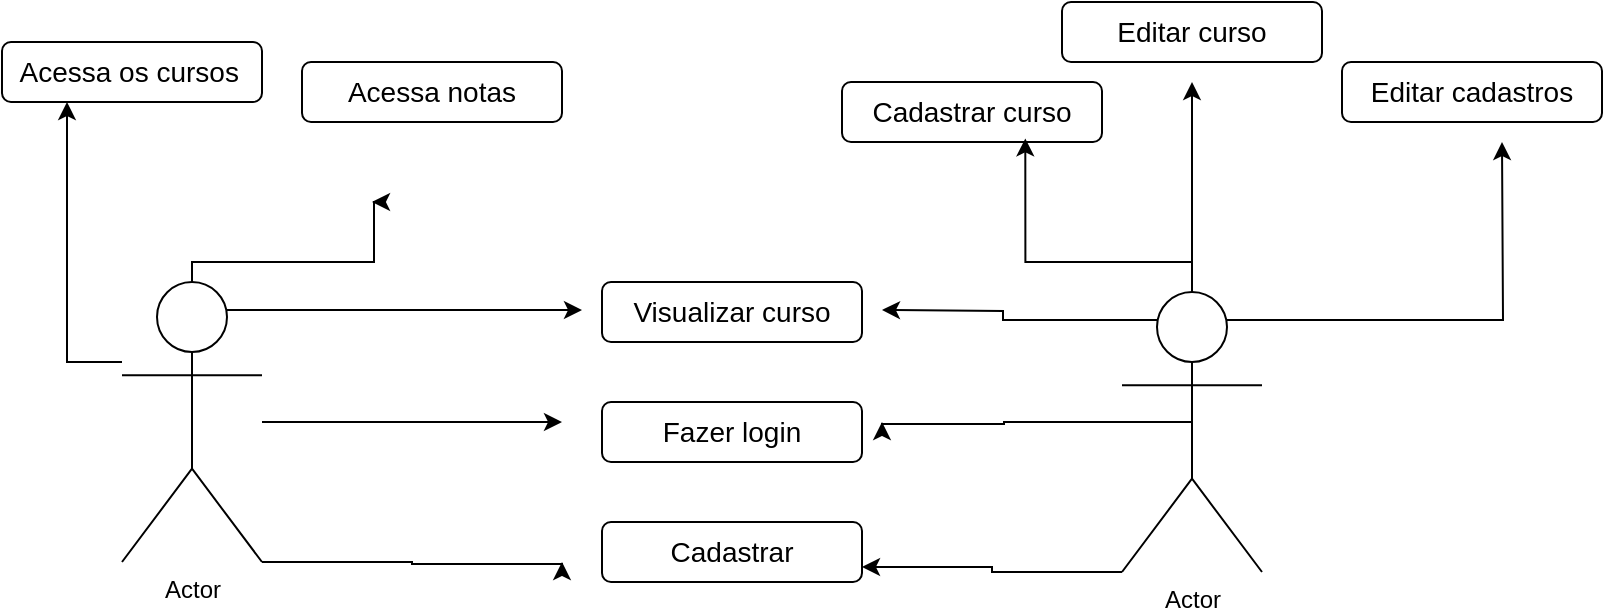 <mxfile version="24.7.17">
  <diagram id="C5RBs43oDa-KdzZeNtuy" name="Page-1">
    <mxGraphModel dx="1050" dy="557" grid="1" gridSize="10" guides="1" tooltips="1" connect="1" arrows="1" fold="1" page="1" pageScale="1" pageWidth="827" pageHeight="1169" math="0" shadow="0">
      <root>
        <mxCell id="WIyWlLk6GJQsqaUBKTNV-0" />
        <mxCell id="WIyWlLk6GJQsqaUBKTNV-1" parent="WIyWlLk6GJQsqaUBKTNV-0" />
        <mxCell id="-U5rZw4N5OpoogoJlcsz-3" style="edgeStyle=orthogonalEdgeStyle;rounded=0;orthogonalLoop=1;jettySize=auto;html=1;entryX=0.25;entryY=1;entryDx=0;entryDy=0;" edge="1" parent="WIyWlLk6GJQsqaUBKTNV-1" source="-U5rZw4N5OpoogoJlcsz-0" target="-U5rZw4N5OpoogoJlcsz-2">
          <mxGeometry relative="1" as="geometry">
            <mxPoint x="60" y="230" as="targetPoint" />
            <Array as="points">
              <mxPoint x="53" y="300" />
            </Array>
          </mxGeometry>
        </mxCell>
        <mxCell id="-U5rZw4N5OpoogoJlcsz-7" style="edgeStyle=orthogonalEdgeStyle;rounded=0;orthogonalLoop=1;jettySize=auto;html=1;" edge="1" parent="WIyWlLk6GJQsqaUBKTNV-1" source="-U5rZw4N5OpoogoJlcsz-0">
          <mxGeometry relative="1" as="geometry">
            <mxPoint x="205" y="220" as="targetPoint" />
            <Array as="points">
              <mxPoint x="115" y="250" />
              <mxPoint x="206" y="250" />
            </Array>
          </mxGeometry>
        </mxCell>
        <mxCell id="-U5rZw4N5OpoogoJlcsz-22" style="edgeStyle=orthogonalEdgeStyle;rounded=0;orthogonalLoop=1;jettySize=auto;html=1;" edge="1" parent="WIyWlLk6GJQsqaUBKTNV-1" source="-U5rZw4N5OpoogoJlcsz-0">
          <mxGeometry relative="1" as="geometry">
            <mxPoint x="300" y="330" as="targetPoint" />
          </mxGeometry>
        </mxCell>
        <mxCell id="-U5rZw4N5OpoogoJlcsz-24" style="edgeStyle=orthogonalEdgeStyle;rounded=0;orthogonalLoop=1;jettySize=auto;html=1;exitX=1;exitY=1;exitDx=0;exitDy=0;exitPerimeter=0;" edge="1" parent="WIyWlLk6GJQsqaUBKTNV-1" source="-U5rZw4N5OpoogoJlcsz-0">
          <mxGeometry relative="1" as="geometry">
            <mxPoint x="300" y="400" as="targetPoint" />
            <Array as="points">
              <mxPoint x="225" y="400" />
              <mxPoint x="225" y="401" />
            </Array>
          </mxGeometry>
        </mxCell>
        <mxCell id="-U5rZw4N5OpoogoJlcsz-25" style="edgeStyle=orthogonalEdgeStyle;rounded=0;orthogonalLoop=1;jettySize=auto;html=1;exitX=0.75;exitY=0.1;exitDx=0;exitDy=0;exitPerimeter=0;" edge="1" parent="WIyWlLk6GJQsqaUBKTNV-1" source="-U5rZw4N5OpoogoJlcsz-0">
          <mxGeometry relative="1" as="geometry">
            <mxPoint x="310" y="274" as="targetPoint" />
          </mxGeometry>
        </mxCell>
        <mxCell id="-U5rZw4N5OpoogoJlcsz-0" value="Actor" style="shape=umlActor;verticalLabelPosition=bottom;verticalAlign=top;html=1;outlineConnect=0;" vertex="1" parent="WIyWlLk6GJQsqaUBKTNV-1">
          <mxGeometry x="80" y="260" width="70" height="140" as="geometry" />
        </mxCell>
        <mxCell id="-U5rZw4N5OpoogoJlcsz-17" style="edgeStyle=orthogonalEdgeStyle;rounded=0;orthogonalLoop=1;jettySize=auto;html=1;exitX=0.25;exitY=0.1;exitDx=0;exitDy=0;exitPerimeter=0;" edge="1" parent="WIyWlLk6GJQsqaUBKTNV-1" source="-U5rZw4N5OpoogoJlcsz-1">
          <mxGeometry relative="1" as="geometry">
            <mxPoint x="460" y="274" as="targetPoint" />
          </mxGeometry>
        </mxCell>
        <mxCell id="-U5rZw4N5OpoogoJlcsz-21" style="edgeStyle=orthogonalEdgeStyle;rounded=0;orthogonalLoop=1;jettySize=auto;html=1;exitX=0.75;exitY=0.1;exitDx=0;exitDy=0;exitPerimeter=0;" edge="1" parent="WIyWlLk6GJQsqaUBKTNV-1" source="-U5rZw4N5OpoogoJlcsz-1">
          <mxGeometry relative="1" as="geometry">
            <mxPoint x="770" y="190" as="targetPoint" />
          </mxGeometry>
        </mxCell>
        <mxCell id="-U5rZw4N5OpoogoJlcsz-26" style="edgeStyle=orthogonalEdgeStyle;rounded=0;orthogonalLoop=1;jettySize=auto;html=1;exitX=0;exitY=1;exitDx=0;exitDy=0;exitPerimeter=0;entryX=1;entryY=0.75;entryDx=0;entryDy=0;" edge="1" parent="WIyWlLk6GJQsqaUBKTNV-1" source="-U5rZw4N5OpoogoJlcsz-1" target="-U5rZw4N5OpoogoJlcsz-12">
          <mxGeometry relative="1" as="geometry">
            <Array as="points">
              <mxPoint x="515" y="405" />
              <mxPoint x="515" y="403" />
            </Array>
          </mxGeometry>
        </mxCell>
        <mxCell id="-U5rZw4N5OpoogoJlcsz-27" style="edgeStyle=orthogonalEdgeStyle;rounded=0;orthogonalLoop=1;jettySize=auto;html=1;" edge="1" parent="WIyWlLk6GJQsqaUBKTNV-1" source="-U5rZw4N5OpoogoJlcsz-1">
          <mxGeometry relative="1" as="geometry">
            <mxPoint x="615" y="160" as="targetPoint" />
          </mxGeometry>
        </mxCell>
        <mxCell id="-U5rZw4N5OpoogoJlcsz-1" value="Actor" style="shape=umlActor;verticalLabelPosition=bottom;verticalAlign=top;html=1;outlineConnect=0;" vertex="1" parent="WIyWlLk6GJQsqaUBKTNV-1">
          <mxGeometry x="580" y="265" width="70" height="140" as="geometry" />
        </mxCell>
        <mxCell id="-U5rZw4N5OpoogoJlcsz-2" value="&lt;font style=&quot;vertical-align: inherit;&quot;&gt;&lt;font style=&quot;font-size: 14px; vertical-align: inherit;&quot;&gt;Acessa os cursos&lt;/font&gt;&lt;font size=&quot;1&quot; style=&quot;vertical-align: inherit;&quot;&gt;&amp;nbsp;&lt;/font&gt;&lt;/font&gt;" style="rounded=1;whiteSpace=wrap;html=1;align=center;" vertex="1" parent="WIyWlLk6GJQsqaUBKTNV-1">
          <mxGeometry x="20" y="140" width="130" height="30" as="geometry" />
        </mxCell>
        <mxCell id="-U5rZw4N5OpoogoJlcsz-6" value="&lt;span style=&quot;font-size: 14px;&quot;&gt;Acessa notas&lt;/span&gt;" style="rounded=1;whiteSpace=wrap;html=1;align=center;" vertex="1" parent="WIyWlLk6GJQsqaUBKTNV-1">
          <mxGeometry x="170" y="150" width="130" height="30" as="geometry" />
        </mxCell>
        <mxCell id="-U5rZw4N5OpoogoJlcsz-10" value="&lt;span style=&quot;font-size: 14px;&quot;&gt;Visualizar curso&lt;/span&gt;" style="rounded=1;whiteSpace=wrap;html=1;align=center;" vertex="1" parent="WIyWlLk6GJQsqaUBKTNV-1">
          <mxGeometry x="320" y="260" width="130" height="30" as="geometry" />
        </mxCell>
        <mxCell id="-U5rZw4N5OpoogoJlcsz-11" value="&lt;span style=&quot;font-size: 14px;&quot;&gt;Fazer login&lt;/span&gt;" style="rounded=1;whiteSpace=wrap;html=1;align=center;" vertex="1" parent="WIyWlLk6GJQsqaUBKTNV-1">
          <mxGeometry x="320" y="320" width="130" height="30" as="geometry" />
        </mxCell>
        <mxCell id="-U5rZw4N5OpoogoJlcsz-12" value="&lt;span style=&quot;font-size: 14px;&quot;&gt;Cadastrar&lt;/span&gt;" style="rounded=1;whiteSpace=wrap;html=1;align=center;" vertex="1" parent="WIyWlLk6GJQsqaUBKTNV-1">
          <mxGeometry x="320" y="380" width="130" height="30" as="geometry" />
        </mxCell>
        <mxCell id="-U5rZw4N5OpoogoJlcsz-13" value="&lt;span style=&quot;font-size: 14px;&quot;&gt;Editar cadastros&lt;/span&gt;" style="rounded=1;whiteSpace=wrap;html=1;align=center;" vertex="1" parent="WIyWlLk6GJQsqaUBKTNV-1">
          <mxGeometry x="690" y="150" width="130" height="30" as="geometry" />
        </mxCell>
        <mxCell id="-U5rZw4N5OpoogoJlcsz-14" value="&lt;span style=&quot;font-size: 14px;&quot;&gt;Editar curso&lt;/span&gt;" style="rounded=1;whiteSpace=wrap;html=1;align=center;" vertex="1" parent="WIyWlLk6GJQsqaUBKTNV-1">
          <mxGeometry x="550" y="120" width="130" height="30" as="geometry" />
        </mxCell>
        <mxCell id="-U5rZw4N5OpoogoJlcsz-15" value="&lt;span style=&quot;font-size: 14px;&quot;&gt;Cadastrar curso&lt;/span&gt;" style="rounded=1;whiteSpace=wrap;html=1;align=center;" vertex="1" parent="WIyWlLk6GJQsqaUBKTNV-1">
          <mxGeometry x="440" y="160" width="130" height="30" as="geometry" />
        </mxCell>
        <mxCell id="-U5rZw4N5OpoogoJlcsz-16" style="edgeStyle=orthogonalEdgeStyle;rounded=0;orthogonalLoop=1;jettySize=auto;html=1;entryX=0.705;entryY=0.94;entryDx=0;entryDy=0;entryPerimeter=0;" edge="1" parent="WIyWlLk6GJQsqaUBKTNV-1" source="-U5rZw4N5OpoogoJlcsz-1" target="-U5rZw4N5OpoogoJlcsz-15">
          <mxGeometry relative="1" as="geometry">
            <Array as="points">
              <mxPoint x="615" y="250" />
              <mxPoint x="532" y="250" />
            </Array>
          </mxGeometry>
        </mxCell>
        <mxCell id="-U5rZw4N5OpoogoJlcsz-18" style="edgeStyle=orthogonalEdgeStyle;rounded=0;orthogonalLoop=1;jettySize=auto;html=1;exitX=0.5;exitY=0.5;exitDx=0;exitDy=0;exitPerimeter=0;" edge="1" parent="WIyWlLk6GJQsqaUBKTNV-1" source="-U5rZw4N5OpoogoJlcsz-1">
          <mxGeometry relative="1" as="geometry">
            <mxPoint x="460" y="330" as="targetPoint" />
            <Array as="points">
              <mxPoint x="615" y="330" />
              <mxPoint x="521" y="330" />
              <mxPoint x="521" y="331" />
            </Array>
          </mxGeometry>
        </mxCell>
      </root>
    </mxGraphModel>
  </diagram>
</mxfile>
